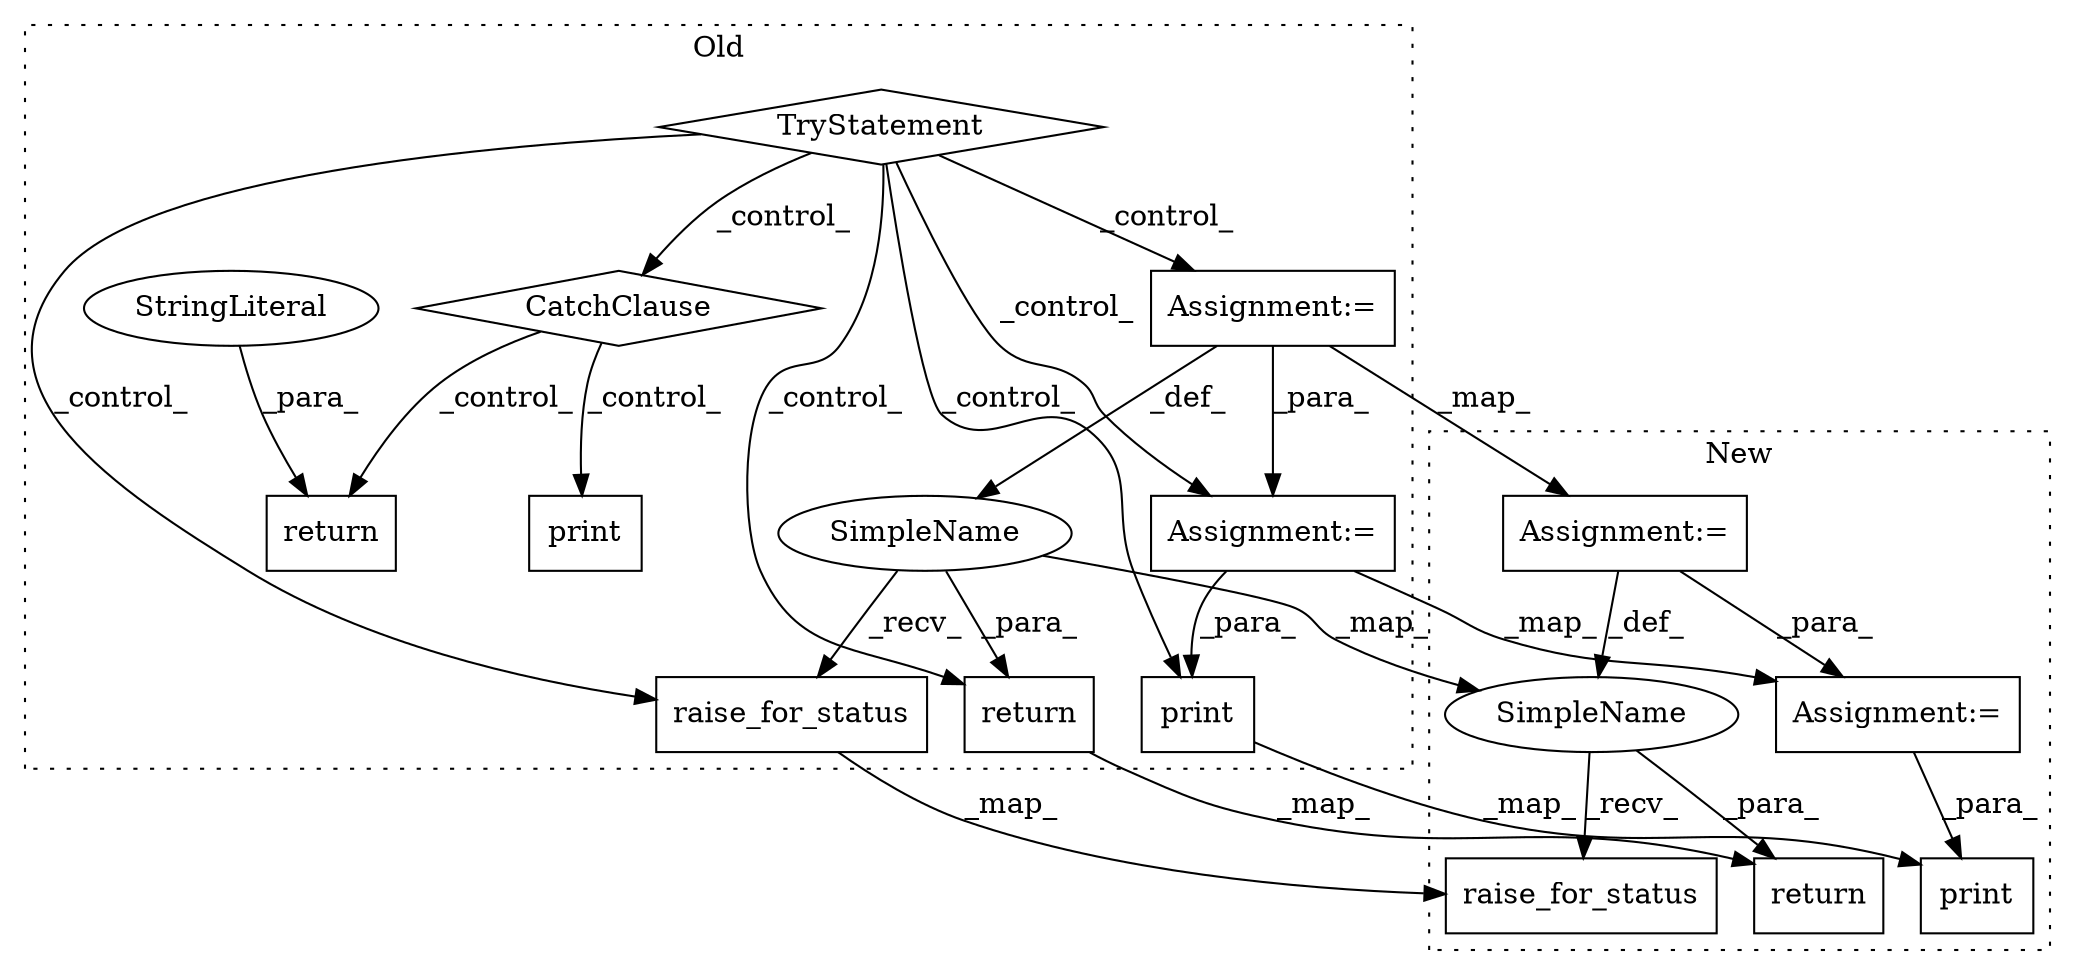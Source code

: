 digraph G {
subgraph cluster0 {
1 [label="raise_for_status" a="32" s="2951" l="18" shape="box"];
4 [label="Assignment:=" a="7" s="2891" l="1" shape="box"];
5 [label="TryStatement" a="54" s="2871" l="4" shape="diamond"];
6 [label="CatchClause" a="12" s="3110,3134" l="11,2" shape="diamond"];
7 [label="return" a="41" s="3162" l="7" shape="box"];
8 [label="print" a="32" s="3144,3153" l="6,1" shape="box"];
9 [label="SimpleName" a="42" s="2883" l="8" shape="ellipse"];
11 [label="return" a="41" s="3086" l="7" shape="box"];
13 [label="StringLiteral" a="45" s="3169" l="2" shape="ellipse"];
15 [label="Assignment:=" a="7" s="2985" l="1" shape="box"];
16 [label="print" a="32" s="3009,3077" l="6,1" shape="box"];
label = "Old";
style="dotted";
}
subgraph cluster1 {
2 [label="raise_for_status" a="32" s="2800" l="18" shape="box"];
3 [label="Assignment:=" a="7" s="2742" l="1" shape="box"];
10 [label="SimpleName" a="42" s="2734" l="8" shape="ellipse"];
12 [label="return" a="41" s="2929" l="7" shape="box"];
14 [label="Assignment:=" a="7" s="2832" l="1" shape="box"];
17 [label="print" a="32" s="2854,2922" l="6,1" shape="box"];
label = "New";
style="dotted";
}
1 -> 2 [label="_map_"];
3 -> 10 [label="_def_"];
3 -> 14 [label="_para_"];
4 -> 3 [label="_map_"];
4 -> 9 [label="_def_"];
4 -> 15 [label="_para_"];
5 -> 15 [label="_control_"];
5 -> 1 [label="_control_"];
5 -> 4 [label="_control_"];
5 -> 6 [label="_control_"];
5 -> 11 [label="_control_"];
5 -> 16 [label="_control_"];
6 -> 7 [label="_control_"];
6 -> 8 [label="_control_"];
9 -> 10 [label="_map_"];
9 -> 11 [label="_para_"];
9 -> 1 [label="_recv_"];
10 -> 2 [label="_recv_"];
10 -> 12 [label="_para_"];
11 -> 12 [label="_map_"];
13 -> 7 [label="_para_"];
14 -> 17 [label="_para_"];
15 -> 16 [label="_para_"];
15 -> 14 [label="_map_"];
16 -> 17 [label="_map_"];
}